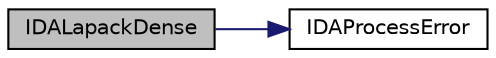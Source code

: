 digraph "IDALapackDense"
{
  edge [fontname="Helvetica",fontsize="10",labelfontname="Helvetica",labelfontsize="10"];
  node [fontname="Helvetica",fontsize="10",shape=record];
  rankdir="LR";
  Node6 [label="IDALapackDense",height=0.2,width=0.4,color="black", fillcolor="grey75", style="filled", fontcolor="black"];
  Node6 -> Node7 [color="midnightblue",fontsize="10",style="solid",fontname="Helvetica"];
  Node7 [label="IDAProcessError",height=0.2,width=0.4,color="black", fillcolor="white", style="filled",URL="$d4/d65/ida_8c.html#a8401cec99cd95b3d7264659b629c9583"];
}
